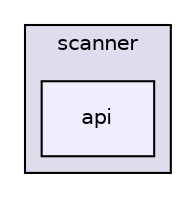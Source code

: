 digraph "scanner/api" {
  compound=true
  node [ fontsize="10", fontname="Helvetica"];
  edge [ labelfontsize="10", labelfontname="Helvetica"];
  subgraph clusterdir_02b1a89c2d2186e4810ecb7fecaa3754 {
    graph [ bgcolor="#ddddee", pencolor="black", label="scanner" fontname="Helvetica", fontsize="10", URL="dir_02b1a89c2d2186e4810ecb7fecaa3754.html"]
  dir_501612a5983cd327a74fc409370211fd [shape=box, label="api", style="filled", fillcolor="#eeeeff", pencolor="black", URL="dir_501612a5983cd327a74fc409370211fd.html"];
  }
}
